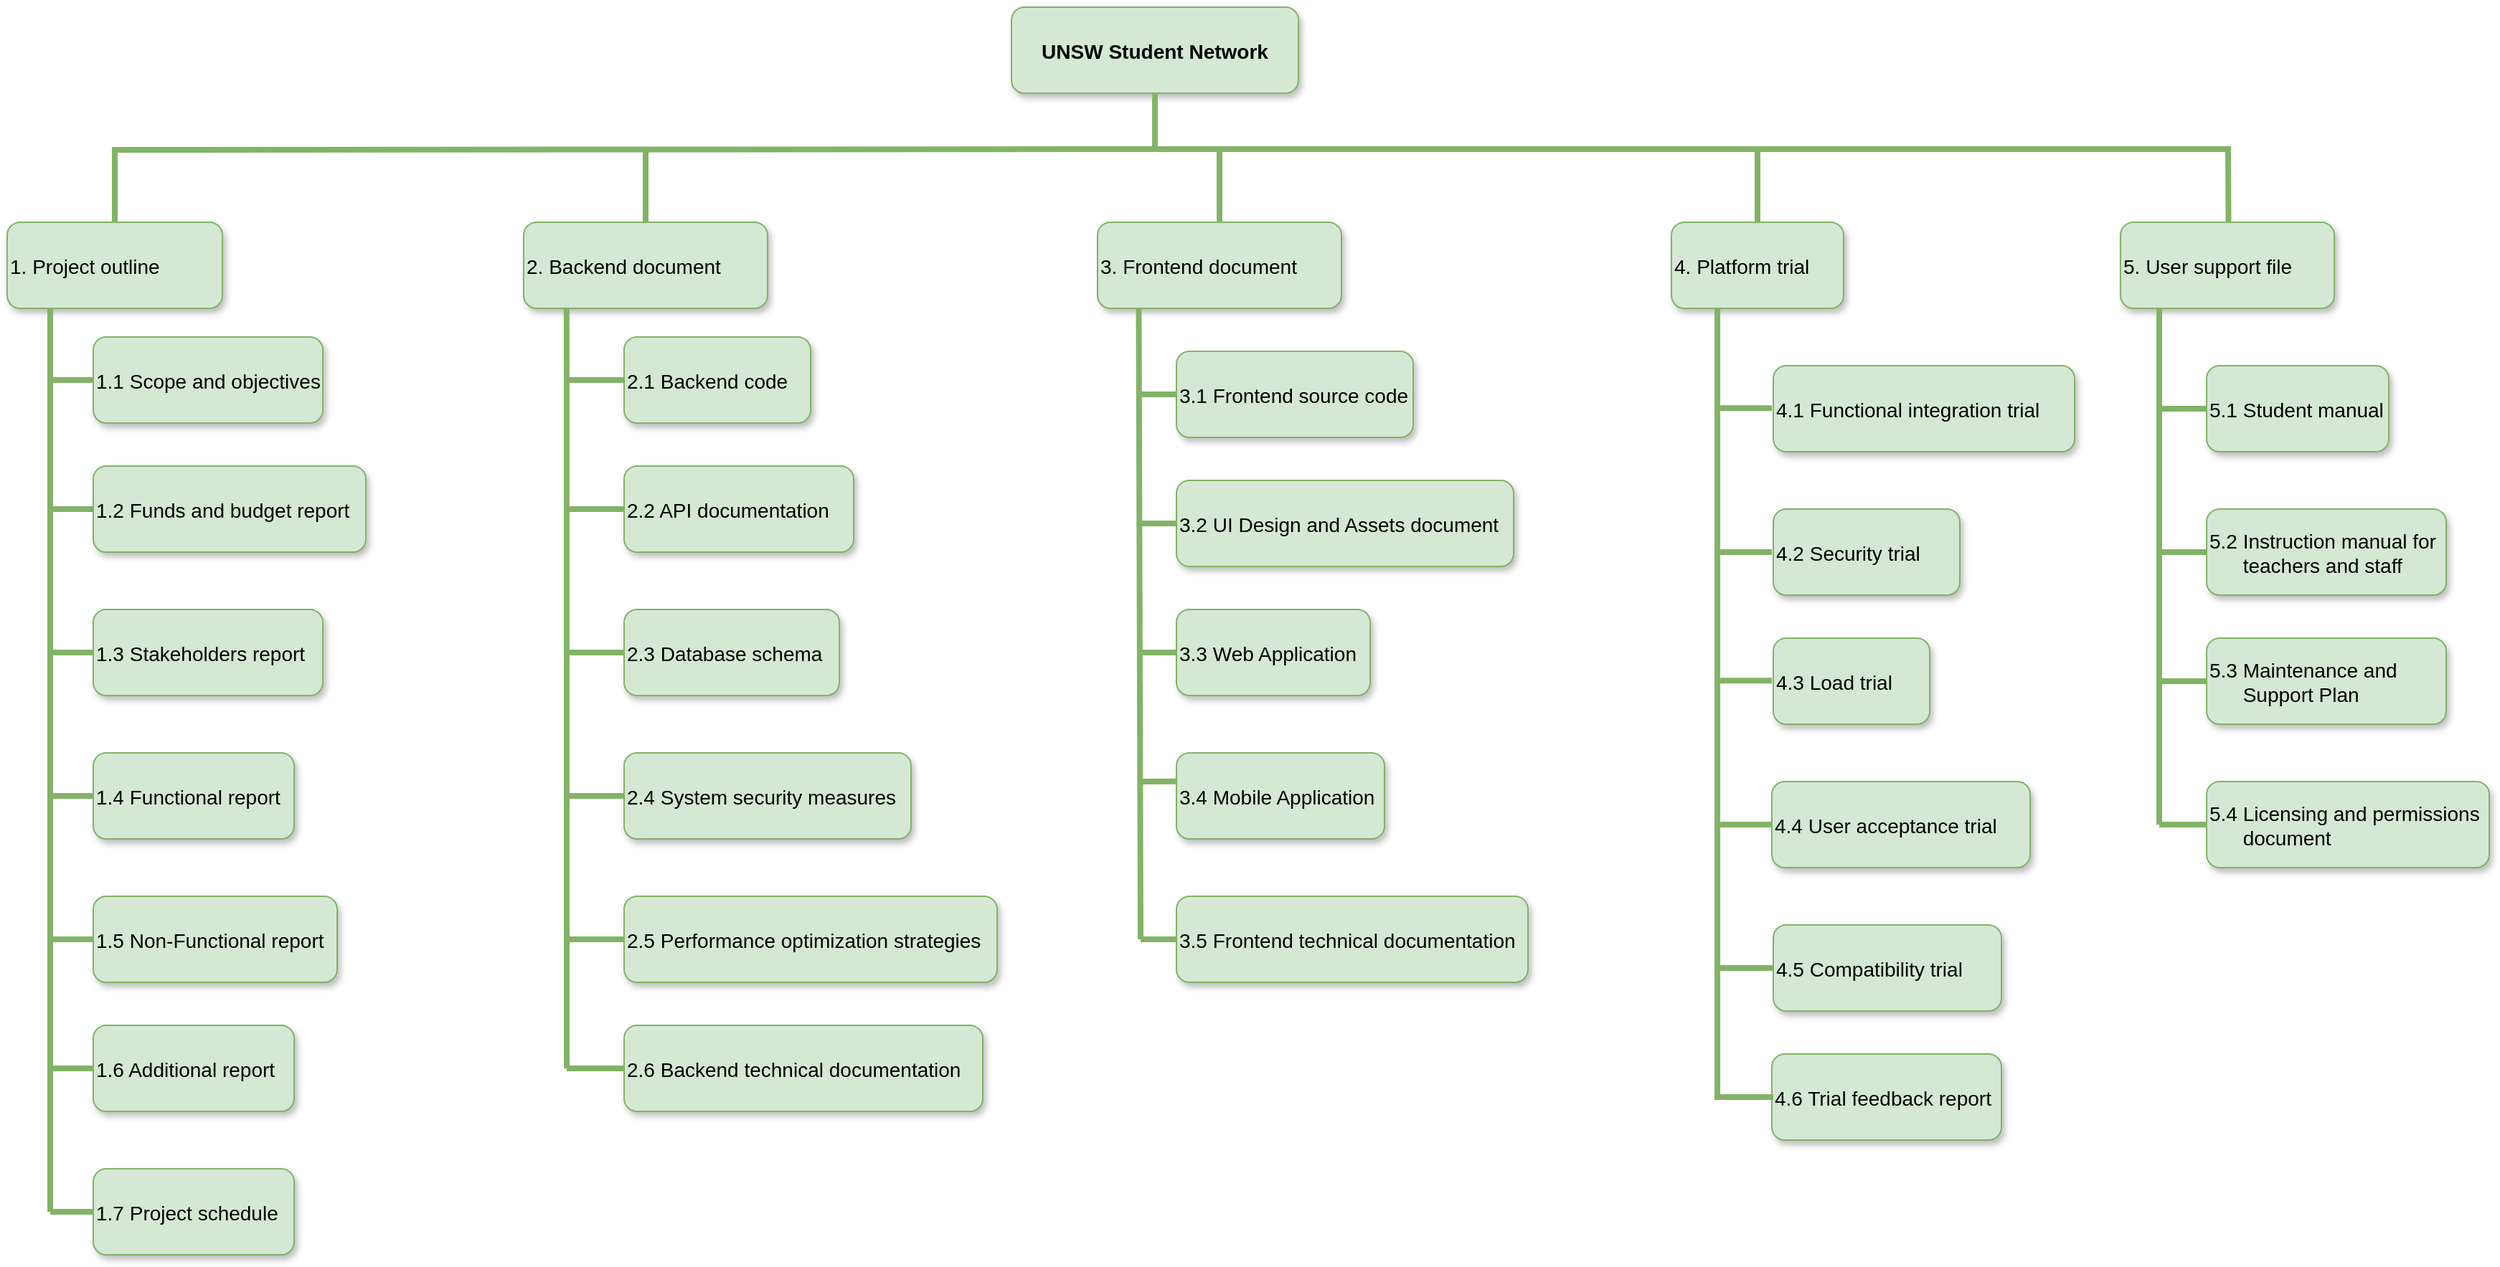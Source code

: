 <mxfile version="21.8.2" type="github">
  <diagram name="Page-1" id="97916047-d0de-89f5-080d-49f4d83e522f">
    <mxGraphModel dx="1793" dy="978" grid="1" gridSize="10" guides="1" tooltips="1" connect="1" arrows="1" fold="1" page="1" pageScale="1.5" pageWidth="1169" pageHeight="827" background="none" math="0" shadow="0">
      <root>
        <mxCell id="0" />
        <mxCell id="1" parent="0" />
        <mxCell id="2" value="UNSW Student Network" style="rounded=1;fillColor=#d5e8d4;strokeColor=#82b366;shadow=1;fontStyle=1;fontSize=14;align=center;" parent="1" vertex="1">
          <mxGeometry x="710" y="180" width="200" height="60" as="geometry" />
        </mxCell>
        <mxCell id="6" value="1. Project outline" style="rounded=1;fillColor=#d5e8d4;strokeColor=#82b366;shadow=1;fontStyle=0;fontSize=14;align=left;" parent="1" vertex="1">
          <mxGeometry x="10" y="330" width="150" height="60" as="geometry" />
        </mxCell>
        <mxCell id="spksn7wkr87Tgkmr4TmV-58" value="" style="elbow=vertical;strokeWidth=4;endArrow=none;endFill=0;fontStyle=0;strokeColor=#82b366;fillColor=#d5e8d4;exitX=0.5;exitY=1;exitDx=0;exitDy=0;edgeStyle=orthogonalEdgeStyle;align=left;" parent="1" edge="1">
          <mxGeometry x="22" y="165.5" width="100" height="100" as="geometry">
            <mxPoint x="40" y="390" as="sourcePoint" />
            <mxPoint x="40" y="1020" as="targetPoint" />
          </mxGeometry>
        </mxCell>
        <mxCell id="spksn7wkr87Tgkmr4TmV-60" value="1.1 Scope and objectives" style="rounded=1;fillColor=#d5e8d4;strokeColor=#82B366;shadow=1;fontStyle=0;fontSize=14;align=left;" parent="1" vertex="1">
          <mxGeometry x="70" y="410" width="160" height="60" as="geometry" />
        </mxCell>
        <mxCell id="spksn7wkr87Tgkmr4TmV-61" value="" style="endArrow=none;html=1;rounded=1;entryX=0;entryY=0.5;entryDx=0;entryDy=0;strokeColor=#82B366;strokeWidth=4;endFill=0;fontStyle=0;align=left;" parent="1" target="spksn7wkr87Tgkmr4TmV-60" edge="1">
          <mxGeometry width="50" height="50" relative="1" as="geometry">
            <mxPoint x="40" y="440" as="sourcePoint" />
            <mxPoint x="130" y="540" as="targetPoint" />
          </mxGeometry>
        </mxCell>
        <mxCell id="spksn7wkr87Tgkmr4TmV-63" value="" style="endArrow=none;html=1;rounded=1;entryX=0;entryY=0.5;entryDx=0;entryDy=0;strokeColor=#82B366;strokeWidth=4;endFill=0;fontStyle=0;align=left;" parent="1" target="spksn7wkr87Tgkmr4TmV-62" edge="1">
          <mxGeometry width="50" height="50" relative="1" as="geometry">
            <mxPoint x="40" y="530" as="sourcePoint" />
            <mxPoint x="100" y="450" as="targetPoint" />
          </mxGeometry>
        </mxCell>
        <mxCell id="spksn7wkr87Tgkmr4TmV-64" value="1.3 Stakeholders report" style="rounded=1;fillColor=#d5e8d4;strokeColor=#82B366;shadow=1;fontStyle=0;fontSize=14;align=left;" parent="1" vertex="1">
          <mxGeometry x="70" y="600" width="160" height="60" as="geometry" />
        </mxCell>
        <mxCell id="spksn7wkr87Tgkmr4TmV-65" value="" style="endArrow=none;html=1;rounded=1;entryX=0;entryY=0.5;entryDx=0;entryDy=0;strokeColor=#82B366;strokeWidth=4;endFill=0;fontStyle=0;align=left;" parent="1" target="spksn7wkr87Tgkmr4TmV-64" edge="1">
          <mxGeometry width="50" height="50" relative="1" as="geometry">
            <mxPoint x="40" y="630" as="sourcePoint" />
            <mxPoint x="100" y="540" as="targetPoint" />
          </mxGeometry>
        </mxCell>
        <mxCell id="spksn7wkr87Tgkmr4TmV-66" value="1.7 Project schedule" style="rounded=1;fillColor=#d5e8d4;strokeColor=#82B366;shadow=1;fontStyle=0;fontSize=14;align=left;" parent="1" vertex="1">
          <mxGeometry x="70" y="990" width="140" height="60" as="geometry" />
        </mxCell>
        <mxCell id="spksn7wkr87Tgkmr4TmV-78" style="edgeStyle=orthogonalEdgeStyle;rounded=0;orthogonalLoop=1;jettySize=auto;html=1;exitX=0.5;exitY=1;exitDx=0;exitDy=0;fontStyle=0;align=left;" parent="1" edge="1">
          <mxGeometry relative="1" as="geometry">
            <mxPoint x="180" y="870" as="sourcePoint" />
            <mxPoint x="180" y="870" as="targetPoint" />
          </mxGeometry>
        </mxCell>
        <mxCell id="spksn7wkr87Tgkmr4TmV-86" value="3. Frontend document" style="rounded=1;fillColor=#d5e8d4;strokeColor=#82b366;shadow=1;fontStyle=0;fontSize=14;align=left;" parent="1" vertex="1">
          <mxGeometry x="770" y="330" width="170" height="60" as="geometry" />
        </mxCell>
        <mxCell id="spksn7wkr87Tgkmr4TmV-97" value="3.4 Mobile Application" style="rounded=1;fillColor=#d5e8d4;strokeColor=#82B366;shadow=1;fontStyle=0;fontSize=14;align=left;" parent="1" vertex="1">
          <mxGeometry x="825" y="700" width="145" height="60" as="geometry" />
        </mxCell>
        <mxCell id="spksn7wkr87Tgkmr4TmV-99" value="3.3 Web Application" style="rounded=1;fillColor=#d5e8d4;strokeColor=#82B366;shadow=1;fontStyle=0;fontSize=14;align=left;" parent="1" vertex="1">
          <mxGeometry x="825" y="600" width="135" height="60" as="geometry" />
        </mxCell>
        <mxCell id="spksn7wkr87Tgkmr4TmV-100" value="3.1 Frontend source code" style="rounded=1;fillColor=#d5e8d4;strokeColor=#82B366;shadow=1;fontStyle=0;fontSize=14;align=left;" parent="1" vertex="1">
          <mxGeometry x="825" y="420" width="165" height="60" as="geometry" />
        </mxCell>
        <mxCell id="spksn7wkr87Tgkmr4TmV-103" value="4. Platform trial" style="rounded=1;fillColor=#d5e8d4;strokeColor=#82b366;shadow=1;fontStyle=0;fontSize=14;align=left;" parent="1" vertex="1">
          <mxGeometry x="1170" y="330" width="120" height="60" as="geometry" />
        </mxCell>
        <mxCell id="spksn7wkr87Tgkmr4TmV-104" value="4.1 Functional integration trial" style="rounded=1;fillColor=#d5e8d4;strokeColor=#82b366;shadow=1;fontStyle=0;fontSize=14;align=left;" parent="1" vertex="1">
          <mxGeometry x="1241" y="430" width="210" height="60" as="geometry" />
        </mxCell>
        <mxCell id="spksn7wkr87Tgkmr4TmV-105" value="" style="endArrow=none;html=1;rounded=1;strokeColor=#82B366;strokeWidth=4;endFill=0;exitX=0.25;exitY=1;exitDx=0;exitDy=0;fontStyle=0;align=left;" parent="1" edge="1">
          <mxGeometry width="50" height="50" relative="1" as="geometry">
            <mxPoint x="1202" y="390" as="sourcePoint" />
            <mxPoint x="1202" y="940" as="targetPoint" />
          </mxGeometry>
        </mxCell>
        <mxCell id="spksn7wkr87Tgkmr4TmV-106" value="4.2 Security trial" style="rounded=1;fillColor=#d5e8d4;strokeColor=#82b366;shadow=1;fontStyle=0;fontSize=14;align=left;" parent="1" vertex="1">
          <mxGeometry x="1241" y="530" width="130" height="60" as="geometry" />
        </mxCell>
        <mxCell id="spksn7wkr87Tgkmr4TmV-107" value="4.3 Load trial" style="rounded=1;fillColor=#d5e8d4;strokeColor=#82b366;shadow=1;fontStyle=0;fontSize=14;align=left;" parent="1" vertex="1">
          <mxGeometry x="1241" y="620" width="109" height="60" as="geometry" />
        </mxCell>
        <mxCell id="spksn7wkr87Tgkmr4TmV-108" value="4.4 User acceptance trial" style="rounded=1;fillColor=#d5e8d4;strokeColor=#82b366;shadow=1;fontStyle=0;fontSize=14;align=left;" parent="1" vertex="1">
          <mxGeometry x="1240" y="720" width="180" height="60" as="geometry" />
        </mxCell>
        <mxCell id="spksn7wkr87Tgkmr4TmV-127" value="5. User support file" style="rounded=1;fillColor=#d5e8d4;strokeColor=#82b366;shadow=1;fontStyle=0;fontSize=14;align=left;" parent="1" vertex="1">
          <mxGeometry x="1483" y="330" width="149" height="60" as="geometry" />
        </mxCell>
        <mxCell id="spksn7wkr87Tgkmr4TmV-129" value="5.1 Student manual" style="rounded=1;fillColor=#d5e8d4;strokeColor=#82B366;shadow=1;fontStyle=0;fontSize=14;align=left;" parent="1" vertex="1">
          <mxGeometry x="1543" y="430" width="127" height="60" as="geometry" />
        </mxCell>
        <mxCell id="spksn7wkr87Tgkmr4TmV-130" value="" style="endArrow=none;html=1;rounded=1;strokeColor=#82B366;strokeWidth=4;endFill=0;fontStyle=0;align=left;" parent="1" edge="1">
          <mxGeometry width="50" height="50" relative="1" as="geometry">
            <mxPoint x="1510" y="390" as="sourcePoint" />
            <mxPoint x="1510" y="750" as="targetPoint" />
          </mxGeometry>
        </mxCell>
        <mxCell id="spksn7wkr87Tgkmr4TmV-137" value="" style="endArrow=none;html=1;rounded=1;entryX=0;entryY=0.5;entryDx=0;entryDy=0;strokeColor=#82B366;strokeWidth=4;endFill=0;fontStyle=0;align=left;" parent="1" edge="1">
          <mxGeometry width="50" height="50" relative="1" as="geometry">
            <mxPoint x="1510" y="560" as="sourcePoint" />
            <mxPoint x="1543" y="560" as="targetPoint" />
          </mxGeometry>
        </mxCell>
        <mxCell id="spksn7wkr87Tgkmr4TmV-138" value="" style="endArrow=none;html=1;rounded=1;entryX=0;entryY=0.5;entryDx=0;entryDy=0;strokeColor=#82B366;strokeWidth=4;endFill=0;fontStyle=0;align=left;" parent="1" target="spksn7wkr87Tgkmr4TmV-129" edge="1">
          <mxGeometry width="50" height="50" relative="1" as="geometry">
            <mxPoint x="1510" y="460" as="sourcePoint" />
            <mxPoint x="1583" y="890" as="targetPoint" />
          </mxGeometry>
        </mxCell>
        <mxCell id="spksn7wkr87Tgkmr4TmV-140" value="" style="endArrow=none;html=1;rounded=1;entryX=0;entryY=0.5;entryDx=0;entryDy=0;strokeColor=#82B366;strokeWidth=4;endFill=0;fontStyle=0;align=left;" parent="1" target="spksn7wkr87Tgkmr4TmV-108" edge="1">
          <mxGeometry width="50" height="50" relative="1" as="geometry">
            <mxPoint x="1200" y="750" as="sourcePoint" />
            <mxPoint x="1270" y="810" as="targetPoint" />
          </mxGeometry>
        </mxCell>
        <mxCell id="spksn7wkr87Tgkmr4TmV-141" value="" style="endArrow=none;html=1;rounded=1;entryX=0;entryY=0.5;entryDx=0;entryDy=0;strokeColor=#82B366;strokeWidth=4;endFill=0;fontStyle=0;align=left;" parent="1" edge="1">
          <mxGeometry width="50" height="50" relative="1" as="geometry">
            <mxPoint x="1200" y="649.64" as="sourcePoint" />
            <mxPoint x="1240" y="649.64" as="targetPoint" />
          </mxGeometry>
        </mxCell>
        <mxCell id="spksn7wkr87Tgkmr4TmV-142" value="" style="endArrow=none;html=1;rounded=1;entryX=0;entryY=0.5;entryDx=0;entryDy=0;strokeColor=#82B366;strokeWidth=4;endFill=0;fontStyle=0;align=left;" parent="1" edge="1">
          <mxGeometry width="50" height="50" relative="1" as="geometry">
            <mxPoint x="1200" y="560" as="sourcePoint" />
            <mxPoint x="1240" y="560" as="targetPoint" />
          </mxGeometry>
        </mxCell>
        <mxCell id="spksn7wkr87Tgkmr4TmV-143" value="" style="endArrow=none;html=1;rounded=1;entryX=0;entryY=0.5;entryDx=0;entryDy=0;strokeColor=#82B366;strokeWidth=4;endFill=0;fontStyle=0;align=left;" parent="1" edge="1">
          <mxGeometry width="50" height="50" relative="1" as="geometry">
            <mxPoint x="1200" y="459.64" as="sourcePoint" />
            <mxPoint x="1240" y="459.64" as="targetPoint" />
          </mxGeometry>
        </mxCell>
        <mxCell id="spksn7wkr87Tgkmr4TmV-147" value="" style="endArrow=none;html=1;rounded=0;strokeColor=#82B366;endFill=0;strokeWidth=4;exitX=0.5;exitY=1;exitDx=0;exitDy=0;edgeStyle=orthogonalEdgeStyle;align=left;entryX=0.5;entryY=0;entryDx=0;entryDy=0;" parent="1" target="6" edge="1">
          <mxGeometry width="50" height="50" relative="1" as="geometry">
            <mxPoint x="810" y="279" as="sourcePoint" />
            <mxPoint x="85" y="350" as="targetPoint" />
          </mxGeometry>
        </mxCell>
        <mxCell id="HMT50Ie3Nu9b8irFiOJ8-11" value="3.2 UI Design and Assets document" style="rounded=1;fillColor=#d5e8d4;strokeColor=#82B366;shadow=1;fontStyle=0;fontSize=14;align=left;" parent="1" vertex="1">
          <mxGeometry x="825" y="510" width="235" height="60" as="geometry" />
        </mxCell>
        <mxCell id="HMT50Ie3Nu9b8irFiOJ8-21" value="4.5 Compatibility trial" style="rounded=1;fillColor=#d5e8d4;strokeColor=#82b366;shadow=1;fontStyle=0;fontSize=14;align=left;" parent="1" vertex="1">
          <mxGeometry x="1241" y="820" width="159" height="60" as="geometry" />
        </mxCell>
        <mxCell id="HMT50Ie3Nu9b8irFiOJ8-23" value="" style="endArrow=none;html=1;rounded=1;entryX=0;entryY=0.5;entryDx=0;entryDy=0;strokeColor=#82B366;strokeWidth=4;endFill=0;fontStyle=0;align=left;" parent="1" target="HMT50Ie3Nu9b8irFiOJ8-21" edge="1">
          <mxGeometry width="50" height="50" relative="1" as="geometry">
            <mxPoint x="1200" y="850" as="sourcePoint" />
            <mxPoint x="1250" y="760" as="targetPoint" />
          </mxGeometry>
        </mxCell>
        <mxCell id="HMT50Ie3Nu9b8irFiOJ8-24" value="4.6 Trial feedback report" style="rounded=1;fillColor=#d5e8d4;strokeColor=#82b366;shadow=1;fontStyle=0;fontSize=14;align=left;" parent="1" vertex="1">
          <mxGeometry x="1240" y="910" width="160" height="60" as="geometry" />
        </mxCell>
        <mxCell id="HMT50Ie3Nu9b8irFiOJ8-25" value="" style="endArrow=none;html=1;rounded=1;entryX=0;entryY=0.5;entryDx=0;entryDy=0;strokeColor=#82B366;strokeWidth=4;endFill=0;fontStyle=0;align=left;" parent="1" edge="1">
          <mxGeometry width="50" height="50" relative="1" as="geometry">
            <mxPoint x="1200" y="940" as="sourcePoint" />
            <mxPoint x="1241" y="940" as="targetPoint" />
          </mxGeometry>
        </mxCell>
        <mxCell id="UxzOdiLZp154J1V549cc-6" value="1.4 Functional report" style="rounded=1;fillColor=#d5e8d4;strokeColor=#82B366;shadow=1;fontStyle=0;fontSize=14;align=left;" parent="1" vertex="1">
          <mxGeometry x="70" y="700" width="140" height="60" as="geometry" />
        </mxCell>
        <mxCell id="UxzOdiLZp154J1V549cc-7" value="1.5 Non-Functional report" style="rounded=1;fillColor=#d5e8d4;strokeColor=#82B366;shadow=1;fontStyle=0;fontSize=14;align=left;" parent="1" vertex="1">
          <mxGeometry x="70" y="800" width="170" height="60" as="geometry" />
        </mxCell>
        <mxCell id="UxzOdiLZp154J1V549cc-8" value="1.6 Additional report" style="rounded=1;fillColor=#d5e8d4;strokeColor=#82B366;shadow=1;fontStyle=0;fontSize=14;align=left;" parent="1" vertex="1">
          <mxGeometry x="70" y="890" width="140" height="60" as="geometry" />
        </mxCell>
        <mxCell id="eRo0hpybtUEbokPi4bz--6" value="2. Backend document" style="rounded=1;fillColor=#d5e8d4;strokeColor=#82b366;shadow=1;fontStyle=0;fontSize=14;align=left;" vertex="1" parent="1">
          <mxGeometry x="370" y="330" width="170" height="60" as="geometry" />
        </mxCell>
        <mxCell id="eRo0hpybtUEbokPi4bz--7" value="2.1 Backend code" style="rounded=1;fillColor=#d5e8d4;strokeColor=#82b366;shadow=1;fontStyle=0;fontSize=14;align=left;" vertex="1" parent="1">
          <mxGeometry x="440" y="410" width="130" height="60" as="geometry" />
        </mxCell>
        <mxCell id="eRo0hpybtUEbokPi4bz--8" value="2.2 API documentation" style="rounded=1;fillColor=#d5e8d4;strokeColor=#82b366;shadow=1;fontStyle=0;fontSize=14;align=left;" vertex="1" parent="1">
          <mxGeometry x="440" y="500" width="160" height="60" as="geometry" />
        </mxCell>
        <mxCell id="eRo0hpybtUEbokPi4bz--9" value="2.3 Database schema " style="rounded=1;fillColor=#d5e8d4;strokeColor=#82b366;shadow=1;fontStyle=0;fontSize=14;align=left;" vertex="1" parent="1">
          <mxGeometry x="440" y="600" width="150" height="60" as="geometry" />
        </mxCell>
        <mxCell id="eRo0hpybtUEbokPi4bz--10" value="2.4 System security measures" style="rounded=1;fillColor=#d5e8d4;strokeColor=#82b366;shadow=1;fontStyle=0;fontSize=14;align=left;" vertex="1" parent="1">
          <mxGeometry x="440" y="700" width="200" height="60" as="geometry" />
        </mxCell>
        <mxCell id="eRo0hpybtUEbokPi4bz--12" value="2.5 Performance optimization strategies" style="rounded=1;fillColor=#d5e8d4;strokeColor=#82b366;shadow=1;fontStyle=0;fontSize=14;align=left;" vertex="1" parent="1">
          <mxGeometry x="440" y="800" width="260" height="60" as="geometry" />
        </mxCell>
        <mxCell id="eRo0hpybtUEbokPi4bz--15" value="2.6 Backend technical documentation" style="rounded=1;fillColor=#d5e8d4;strokeColor=#82b366;shadow=1;fontStyle=0;fontSize=14;align=left;" vertex="1" parent="1">
          <mxGeometry x="440" y="890" width="250" height="60" as="geometry" />
        </mxCell>
        <mxCell id="eRo0hpybtUEbokPi4bz--16" value="3.5 Frontend technical documentation" style="rounded=1;fillColor=#d5e8d4;strokeColor=#82b366;shadow=1;fontStyle=0;fontSize=14;align=left;" vertex="1" parent="1">
          <mxGeometry x="825" y="800" width="245" height="60" as="geometry" />
        </mxCell>
        <mxCell id="eRo0hpybtUEbokPi4bz--17" value="" style="endArrow=none;html=1;rounded=0;entryX=0.176;entryY=1;entryDx=0;entryDy=0;entryPerimeter=0;strokeColor=#82B366;strokeWidth=4;endFill=0;" edge="1" parent="1" target="eRo0hpybtUEbokPi4bz--6">
          <mxGeometry width="50" height="50" relative="1" as="geometry">
            <mxPoint x="400" y="920" as="sourcePoint" />
            <mxPoint x="810" y="600" as="targetPoint" />
          </mxGeometry>
        </mxCell>
        <mxCell id="eRo0hpybtUEbokPi4bz--19" value="" style="endArrow=none;html=1;rounded=1;entryX=0;entryY=0.5;entryDx=0;entryDy=0;strokeColor=#82B366;strokeWidth=4;endFill=0;fontStyle=0;align=left;" edge="1" parent="1" target="eRo0hpybtUEbokPi4bz--7">
          <mxGeometry width="50" height="50" relative="1" as="geometry">
            <mxPoint x="400" y="440" as="sourcePoint" />
            <mxPoint x="340" y="470" as="targetPoint" />
          </mxGeometry>
        </mxCell>
        <mxCell id="eRo0hpybtUEbokPi4bz--20" value="" style="endArrow=none;html=1;rounded=1;entryX=0;entryY=0.5;entryDx=0;entryDy=0;strokeColor=#82B366;strokeWidth=4;endFill=0;fontStyle=0;align=left;exitX=0;exitY=0.5;exitDx=0;exitDy=0;" edge="1" parent="1" source="spksn7wkr87Tgkmr4TmV-62">
          <mxGeometry width="50" height="50" relative="1" as="geometry">
            <mxPoint x="440" y="530" as="sourcePoint" />
            <mxPoint x="220" y="510" as="targetPoint" />
          </mxGeometry>
        </mxCell>
        <mxCell id="eRo0hpybtUEbokPi4bz--21" value="" style="endArrow=none;html=1;rounded=1;strokeColor=#82B366;strokeWidth=4;endFill=0;fontStyle=0;align=left;exitX=0;exitY=0.5;exitDx=0;exitDy=0;" edge="1" parent="1" source="eRo0hpybtUEbokPi4bz--8">
          <mxGeometry width="50" height="50" relative="1" as="geometry">
            <mxPoint x="500" y="580" as="sourcePoint" />
            <mxPoint x="400" y="530" as="targetPoint" />
          </mxGeometry>
        </mxCell>
        <mxCell id="spksn7wkr87Tgkmr4TmV-62" value="1.2 Funds and budget report" style="rounded=1;fillColor=#d5e8d4;strokeColor=#82B366;shadow=1;fontStyle=0;fontSize=14;align=left;" parent="1" vertex="1">
          <mxGeometry x="70" y="500" width="190" height="60" as="geometry" />
        </mxCell>
        <mxCell id="eRo0hpybtUEbokPi4bz--22" value="" style="endArrow=none;html=1;rounded=1;strokeColor=#82B366;strokeWidth=4;endFill=0;fontStyle=0;align=left;exitX=0;exitY=0.5;exitDx=0;exitDy=0;" edge="1" parent="1" source="eRo0hpybtUEbokPi4bz--9">
          <mxGeometry width="50" height="50" relative="1" as="geometry">
            <mxPoint x="450" y="540" as="sourcePoint" />
            <mxPoint x="400" y="630" as="targetPoint" />
          </mxGeometry>
        </mxCell>
        <mxCell id="eRo0hpybtUEbokPi4bz--23" value="" style="endArrow=none;html=1;rounded=1;strokeColor=#82B366;strokeWidth=4;endFill=0;fontStyle=0;align=left;exitX=0;exitY=0.5;exitDx=0;exitDy=0;" edge="1" parent="1" source="eRo0hpybtUEbokPi4bz--10">
          <mxGeometry width="50" height="50" relative="1" as="geometry">
            <mxPoint x="460" y="550" as="sourcePoint" />
            <mxPoint x="400" y="730" as="targetPoint" />
          </mxGeometry>
        </mxCell>
        <mxCell id="eRo0hpybtUEbokPi4bz--24" value="" style="endArrow=none;html=1;rounded=1;strokeColor=#82B366;strokeWidth=4;endFill=0;fontStyle=0;align=left;exitX=0;exitY=0.5;exitDx=0;exitDy=0;" edge="1" parent="1" source="eRo0hpybtUEbokPi4bz--12">
          <mxGeometry width="50" height="50" relative="1" as="geometry">
            <mxPoint x="470" y="560" as="sourcePoint" />
            <mxPoint x="400" y="830" as="targetPoint" />
          </mxGeometry>
        </mxCell>
        <mxCell id="eRo0hpybtUEbokPi4bz--25" value="" style="endArrow=none;html=1;rounded=1;strokeColor=#82B366;strokeWidth=4;endFill=0;fontStyle=0;align=left;exitX=0;exitY=0.5;exitDx=0;exitDy=0;" edge="1" parent="1" source="eRo0hpybtUEbokPi4bz--15">
          <mxGeometry width="50" height="50" relative="1" as="geometry">
            <mxPoint x="480" y="570" as="sourcePoint" />
            <mxPoint x="400" y="920" as="targetPoint" />
          </mxGeometry>
        </mxCell>
        <mxCell id="eRo0hpybtUEbokPi4bz--29" value="" style="endArrow=none;html=1;rounded=1;strokeColor=#82B366;strokeWidth=4;endFill=0;fontStyle=0;align=left;exitX=0.5;exitY=0;exitDx=0;exitDy=0;" edge="1" parent="1" source="eRo0hpybtUEbokPi4bz--6">
          <mxGeometry width="50" height="50" relative="1" as="geometry">
            <mxPoint x="310" y="320" as="sourcePoint" />
            <mxPoint x="455" y="280" as="targetPoint" />
          </mxGeometry>
        </mxCell>
        <mxCell id="eRo0hpybtUEbokPi4bz--30" value="" style="endArrow=none;html=1;rounded=1;entryX=0.5;entryY=1;entryDx=0;entryDy=0;strokeColor=#82B366;strokeWidth=4;endFill=0;fontStyle=0;align=left;" edge="1" parent="1" target="2">
          <mxGeometry width="50" height="50" relative="1" as="geometry">
            <mxPoint x="810" y="280" as="sourcePoint" />
            <mxPoint x="750" y="310" as="targetPoint" />
          </mxGeometry>
        </mxCell>
        <mxCell id="eRo0hpybtUEbokPi4bz--31" value="" style="endArrow=none;html=1;rounded=1;strokeColor=#82B366;strokeWidth=4;endFill=0;fontStyle=0;align=left;" edge="1" parent="1">
          <mxGeometry width="50" height="50" relative="1" as="geometry">
            <mxPoint x="1560" y="279" as="sourcePoint" />
            <mxPoint x="810" y="279" as="targetPoint" />
          </mxGeometry>
        </mxCell>
        <mxCell id="eRo0hpybtUEbokPi4bz--32" value="" style="endArrow=none;html=1;rounded=1;entryX=0.5;entryY=0;entryDx=0;entryDy=0;strokeColor=#82B366;strokeWidth=4;endFill=0;fontStyle=0;align=left;" edge="1" parent="1">
          <mxGeometry width="50" height="50" relative="1" as="geometry">
            <mxPoint x="1558" y="280" as="sourcePoint" />
            <mxPoint x="1558.25" y="330" as="targetPoint" />
          </mxGeometry>
        </mxCell>
        <mxCell id="eRo0hpybtUEbokPi4bz--33" value="" style="endArrow=none;html=1;rounded=1;strokeColor=#82B366;strokeWidth=4;endFill=0;fontStyle=0;align=left;exitX=0.5;exitY=0;exitDx=0;exitDy=0;" edge="1" parent="1" source="spksn7wkr87Tgkmr4TmV-86">
          <mxGeometry width="50" height="50" relative="1" as="geometry">
            <mxPoint x="450" y="520" as="sourcePoint" />
            <mxPoint x="855" y="280" as="targetPoint" />
          </mxGeometry>
        </mxCell>
        <mxCell id="eRo0hpybtUEbokPi4bz--34" value="" style="endArrow=none;html=1;rounded=1;strokeColor=#82B366;strokeWidth=4;endFill=0;fontStyle=0;align=left;exitX=0.5;exitY=0;exitDx=0;exitDy=0;" edge="1" parent="1" source="spksn7wkr87Tgkmr4TmV-103">
          <mxGeometry width="50" height="50" relative="1" as="geometry">
            <mxPoint x="1109" y="440" as="sourcePoint" />
            <mxPoint x="1230" y="280" as="targetPoint" />
          </mxGeometry>
        </mxCell>
        <mxCell id="eRo0hpybtUEbokPi4bz--35" value="" style="endArrow=none;html=1;rounded=0;entryX=0.169;entryY=1.002;entryDx=0;entryDy=0;entryPerimeter=0;strokeColor=#82B366;strokeWidth=4;endFill=0;" edge="1" parent="1" target="spksn7wkr87Tgkmr4TmV-86">
          <mxGeometry width="50" height="50" relative="1" as="geometry">
            <mxPoint x="800" y="830" as="sourcePoint" />
            <mxPoint x="740" y="410" as="targetPoint" />
          </mxGeometry>
        </mxCell>
        <mxCell id="eRo0hpybtUEbokPi4bz--36" value="" style="endArrow=none;html=1;rounded=1;strokeColor=#82B366;strokeWidth=4;endFill=0;fontStyle=0;align=left;entryX=0;entryY=0.5;entryDx=0;entryDy=0;" edge="1" parent="1" target="spksn7wkr87Tgkmr4TmV-100">
          <mxGeometry width="50" height="50" relative="1" as="geometry">
            <mxPoint x="800" y="450" as="sourcePoint" />
            <mxPoint x="760" y="500" as="targetPoint" />
          </mxGeometry>
        </mxCell>
        <mxCell id="eRo0hpybtUEbokPi4bz--37" value="" style="endArrow=none;html=1;rounded=1;strokeColor=#82B366;strokeWidth=4;endFill=0;fontStyle=0;align=left;entryX=0;entryY=0.5;entryDx=0;entryDy=0;" edge="1" parent="1" target="HMT50Ie3Nu9b8irFiOJ8-11">
          <mxGeometry width="50" height="50" relative="1" as="geometry">
            <mxPoint x="800" y="540" as="sourcePoint" />
            <mxPoint x="835" y="460" as="targetPoint" />
          </mxGeometry>
        </mxCell>
        <mxCell id="eRo0hpybtUEbokPi4bz--38" value="" style="endArrow=none;html=1;rounded=1;strokeColor=#82B366;strokeWidth=4;endFill=0;fontStyle=0;align=left;entryX=0;entryY=0.5;entryDx=0;entryDy=0;" edge="1" parent="1" target="spksn7wkr87Tgkmr4TmV-99">
          <mxGeometry width="50" height="50" relative="1" as="geometry">
            <mxPoint x="800" y="630" as="sourcePoint" />
            <mxPoint x="845" y="470" as="targetPoint" />
          </mxGeometry>
        </mxCell>
        <mxCell id="eRo0hpybtUEbokPi4bz--39" value="" style="endArrow=none;html=1;rounded=1;strokeColor=#82B366;strokeWidth=4;endFill=0;fontStyle=0;align=left;entryX=0.002;entryY=0.331;entryDx=0;entryDy=0;entryPerimeter=0;" edge="1" parent="1" target="spksn7wkr87Tgkmr4TmV-97">
          <mxGeometry width="50" height="50" relative="1" as="geometry">
            <mxPoint x="800" y="720" as="sourcePoint" />
            <mxPoint x="855" y="480" as="targetPoint" />
          </mxGeometry>
        </mxCell>
        <mxCell id="eRo0hpybtUEbokPi4bz--40" value="" style="endArrow=none;html=1;rounded=1;strokeColor=#82B366;strokeWidth=4;endFill=0;fontStyle=0;align=left;entryX=0;entryY=0.5;entryDx=0;entryDy=0;" edge="1" parent="1" target="eRo0hpybtUEbokPi4bz--16">
          <mxGeometry width="50" height="50" relative="1" as="geometry">
            <mxPoint x="800" y="830" as="sourcePoint" />
            <mxPoint x="865" y="490" as="targetPoint" />
          </mxGeometry>
        </mxCell>
        <mxCell id="eRo0hpybtUEbokPi4bz--43" value="" style="endArrow=none;html=1;rounded=1;entryX=0;entryY=0.5;entryDx=0;entryDy=0;strokeColor=#82B366;strokeWidth=4;endFill=0;fontStyle=0;align=left;" edge="1" parent="1" target="UxzOdiLZp154J1V549cc-6">
          <mxGeometry width="50" height="50" relative="1" as="geometry">
            <mxPoint x="40" y="730" as="sourcePoint" />
            <mxPoint x="80" y="640" as="targetPoint" />
          </mxGeometry>
        </mxCell>
        <mxCell id="eRo0hpybtUEbokPi4bz--44" value="" style="endArrow=none;html=1;rounded=1;entryX=0;entryY=0.5;entryDx=0;entryDy=0;strokeColor=#82B366;strokeWidth=4;endFill=0;fontStyle=0;align=left;" edge="1" parent="1" target="UxzOdiLZp154J1V549cc-7">
          <mxGeometry width="50" height="50" relative="1" as="geometry">
            <mxPoint x="40" y="830" as="sourcePoint" />
            <mxPoint x="90" y="650" as="targetPoint" />
          </mxGeometry>
        </mxCell>
        <mxCell id="eRo0hpybtUEbokPi4bz--45" value="" style="endArrow=none;html=1;rounded=1;entryX=0;entryY=0.5;entryDx=0;entryDy=0;strokeColor=#82B366;strokeWidth=4;endFill=0;fontStyle=0;align=left;" edge="1" parent="1" target="UxzOdiLZp154J1V549cc-8">
          <mxGeometry width="50" height="50" relative="1" as="geometry">
            <mxPoint x="40" y="920" as="sourcePoint" />
            <mxPoint x="100" y="660" as="targetPoint" />
          </mxGeometry>
        </mxCell>
        <mxCell id="eRo0hpybtUEbokPi4bz--46" value="" style="endArrow=none;html=1;rounded=1;entryX=0;entryY=0.5;entryDx=0;entryDy=0;strokeColor=#82B366;strokeWidth=4;endFill=0;fontStyle=0;align=left;" edge="1" parent="1" target="spksn7wkr87Tgkmr4TmV-66">
          <mxGeometry width="50" height="50" relative="1" as="geometry">
            <mxPoint x="40" y="1020" as="sourcePoint" />
            <mxPoint x="110" y="670" as="targetPoint" />
          </mxGeometry>
        </mxCell>
        <mxCell id="eRo0hpybtUEbokPi4bz--48" value="5.2 Instruction manual for &#xa;      teachers and staff" style="rounded=1;fillColor=#d5e8d4;strokeColor=#82B366;shadow=1;fontStyle=0;fontSize=14;align=left;" vertex="1" parent="1">
          <mxGeometry x="1543" y="530" width="167" height="60" as="geometry" />
        </mxCell>
        <mxCell id="eRo0hpybtUEbokPi4bz--49" value="5.3 Maintenance and &#xa;      Support Plan" style="rounded=1;fillColor=#d5e8d4;strokeColor=#82B366;shadow=1;fontStyle=0;fontSize=14;align=left;" vertex="1" parent="1">
          <mxGeometry x="1543" y="620" width="167" height="60" as="geometry" />
        </mxCell>
        <mxCell id="eRo0hpybtUEbokPi4bz--51" value="" style="endArrow=none;html=1;rounded=1;entryX=0;entryY=0.5;entryDx=0;entryDy=0;strokeColor=#82B366;strokeWidth=4;endFill=0;fontStyle=0;align=left;" edge="1" parent="1" target="eRo0hpybtUEbokPi4bz--49">
          <mxGeometry width="50" height="50" relative="1" as="geometry">
            <mxPoint x="1510" y="650" as="sourcePoint" />
            <mxPoint x="1553" y="570" as="targetPoint" />
          </mxGeometry>
        </mxCell>
        <mxCell id="eRo0hpybtUEbokPi4bz--52" value="5.4 Licensing and permissions &#xa;      document" style="rounded=1;fillColor=#d5e8d4;strokeColor=#82B366;shadow=1;fontStyle=0;fontSize=14;align=left;" vertex="1" parent="1">
          <mxGeometry x="1543" y="720" width="197" height="60" as="geometry" />
        </mxCell>
        <mxCell id="eRo0hpybtUEbokPi4bz--53" value="" style="endArrow=none;html=1;rounded=1;entryX=0;entryY=0.5;entryDx=0;entryDy=0;strokeColor=#82B366;strokeWidth=4;endFill=0;fontStyle=0;align=left;" edge="1" parent="1" target="eRo0hpybtUEbokPi4bz--52">
          <mxGeometry width="50" height="50" relative="1" as="geometry">
            <mxPoint x="1510" y="750" as="sourcePoint" />
            <mxPoint x="1553" y="660" as="targetPoint" />
          </mxGeometry>
        </mxCell>
      </root>
    </mxGraphModel>
  </diagram>
</mxfile>
